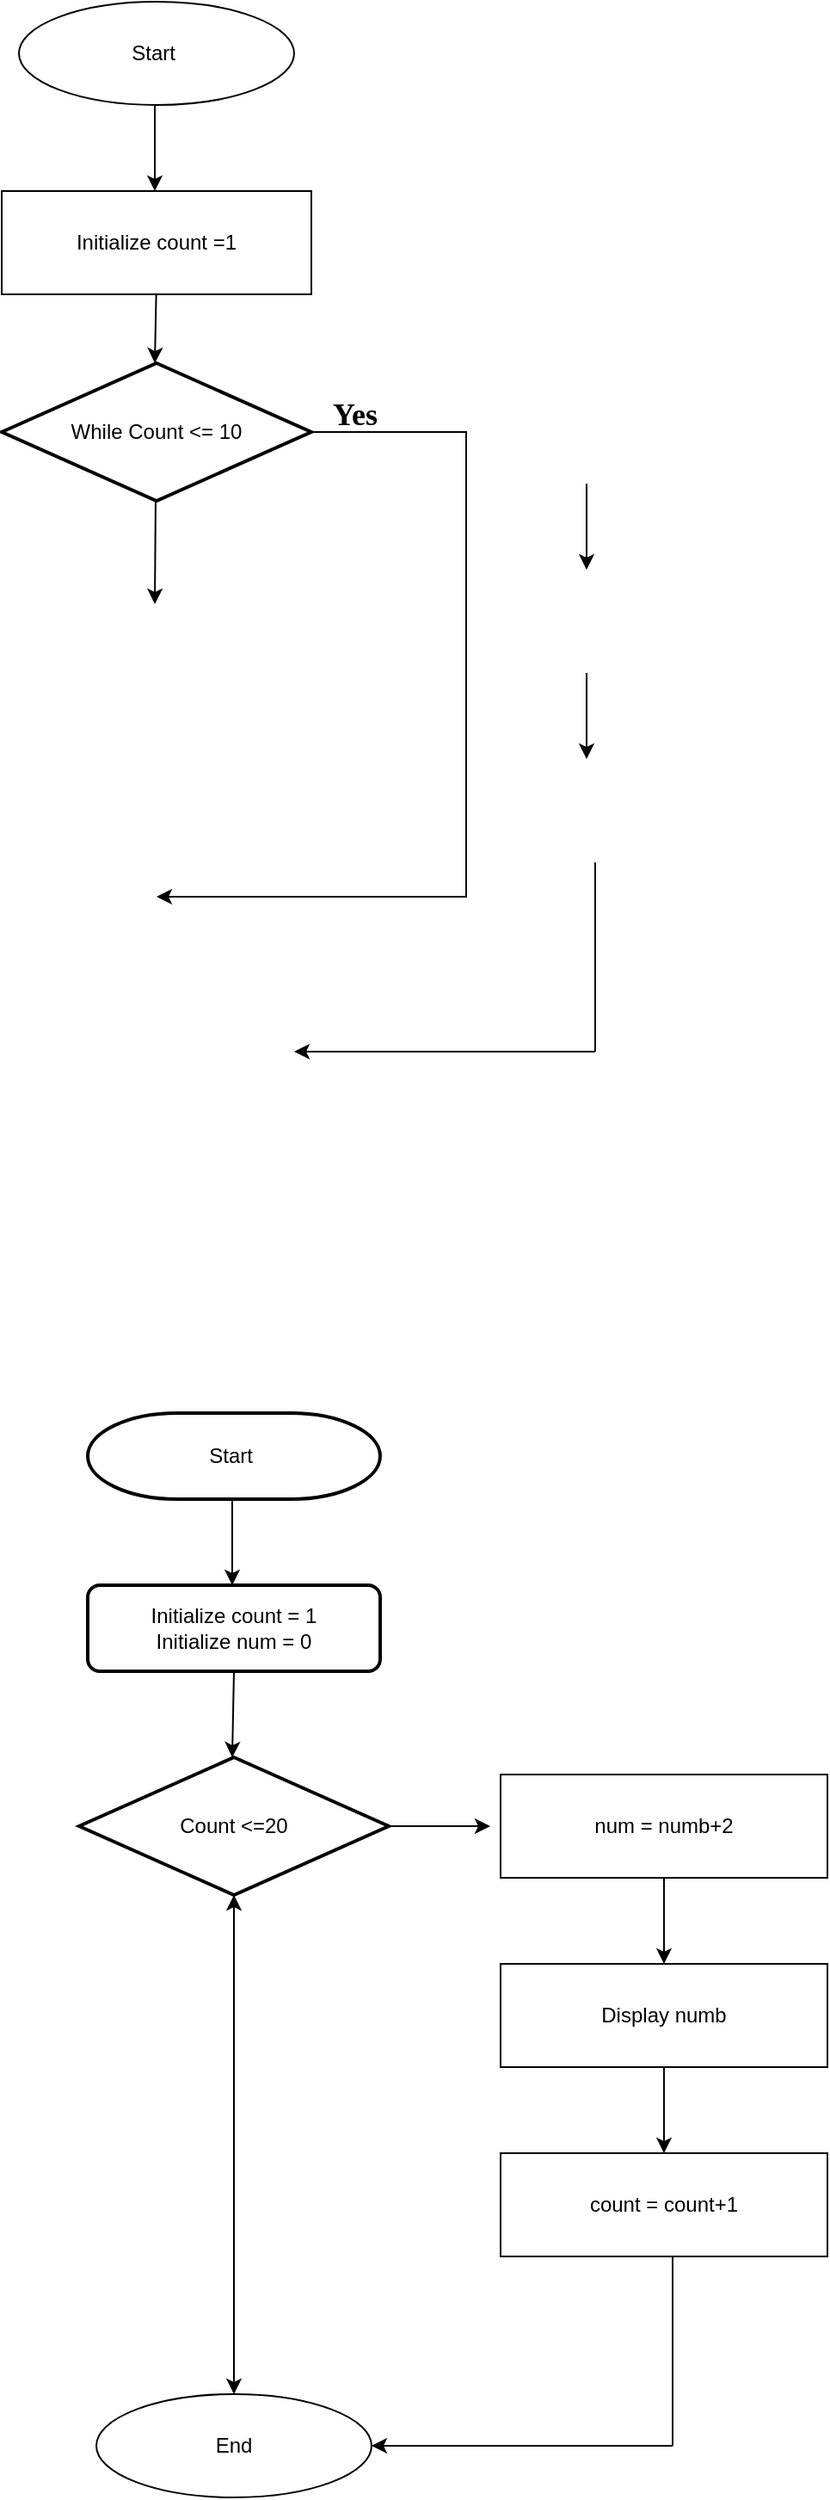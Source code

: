 <mxfile version="26.2.9">
  <diagram name="Page-1" id="qDEPfq7nUCZZFJBucR8H">
    <mxGraphModel dx="1351" dy="1692" grid="1" gridSize="10" guides="1" tooltips="1" connect="1" arrows="1" fold="1" page="1" pageScale="1" pageWidth="850" pageHeight="1100" math="0" shadow="0">
      <root>
        <mxCell id="0" />
        <mxCell id="1" parent="0" />
        <mxCell id="LPHzBaGyfDh75u3msq4r-2" value="Start&amp;nbsp;" style="strokeWidth=2;html=1;shape=mxgraph.flowchart.terminator;whiteSpace=wrap;" vertex="1" parent="1">
          <mxGeometry x="340" width="170" height="50" as="geometry" />
        </mxCell>
        <mxCell id="LPHzBaGyfDh75u3msq4r-3" value="" style="endArrow=classic;html=1;rounded=0;" edge="1" parent="1">
          <mxGeometry width="50" height="50" relative="1" as="geometry">
            <mxPoint x="424" y="50" as="sourcePoint" />
            <mxPoint x="424" y="100" as="targetPoint" />
          </mxGeometry>
        </mxCell>
        <mxCell id="LPHzBaGyfDh75u3msq4r-4" value="Initialize count = 1&lt;div&gt;Initialize num = 0&lt;/div&gt;" style="rounded=1;whiteSpace=wrap;html=1;absoluteArcSize=1;arcSize=14;strokeWidth=2;" vertex="1" parent="1">
          <mxGeometry x="340" y="100" width="170" height="50" as="geometry" />
        </mxCell>
        <mxCell id="LPHzBaGyfDh75u3msq4r-5" value="" style="endArrow=classic;html=1;rounded=0;exitX=0.5;exitY=1;exitDx=0;exitDy=0;" edge="1" parent="1" source="LPHzBaGyfDh75u3msq4r-4">
          <mxGeometry width="50" height="50" relative="1" as="geometry">
            <mxPoint x="424" y="140" as="sourcePoint" />
            <mxPoint x="424" y="200" as="targetPoint" />
          </mxGeometry>
        </mxCell>
        <mxCell id="LPHzBaGyfDh75u3msq4r-7" value="Count &amp;lt;=20" style="strokeWidth=2;html=1;shape=mxgraph.flowchart.decision;whiteSpace=wrap;" vertex="1" parent="1">
          <mxGeometry x="335" y="200" width="180" height="80" as="geometry" />
        </mxCell>
        <mxCell id="LPHzBaGyfDh75u3msq4r-8" value="" style="endArrow=classic;html=1;rounded=0;" edge="1" parent="1">
          <mxGeometry width="50" height="50" relative="1" as="geometry">
            <mxPoint x="514" y="240" as="sourcePoint" />
            <mxPoint x="574" y="240" as="targetPoint" />
          </mxGeometry>
        </mxCell>
        <mxCell id="LPHzBaGyfDh75u3msq4r-20" value="" style="edgeStyle=orthogonalEdgeStyle;rounded=0;orthogonalLoop=1;jettySize=auto;html=1;" edge="1" parent="1" source="LPHzBaGyfDh75u3msq4r-11" target="LPHzBaGyfDh75u3msq4r-12">
          <mxGeometry relative="1" as="geometry" />
        </mxCell>
        <mxCell id="LPHzBaGyfDh75u3msq4r-11" value="num = numb+2" style="rounded=0;whiteSpace=wrap;html=1;" vertex="1" parent="1">
          <mxGeometry x="580" y="210" width="190" height="60" as="geometry" />
        </mxCell>
        <mxCell id="LPHzBaGyfDh75u3msq4r-21" value="" style="edgeStyle=orthogonalEdgeStyle;rounded=0;orthogonalLoop=1;jettySize=auto;html=1;" edge="1" parent="1" source="LPHzBaGyfDh75u3msq4r-12" target="LPHzBaGyfDh75u3msq4r-13">
          <mxGeometry relative="1" as="geometry" />
        </mxCell>
        <mxCell id="LPHzBaGyfDh75u3msq4r-12" value="Display numb" style="rounded=0;whiteSpace=wrap;html=1;" vertex="1" parent="1">
          <mxGeometry x="580" y="320" width="190" height="60" as="geometry" />
        </mxCell>
        <mxCell id="LPHzBaGyfDh75u3msq4r-13" value="count = count+1" style="rounded=0;whiteSpace=wrap;html=1;" vertex="1" parent="1">
          <mxGeometry x="580" y="430" width="190" height="60" as="geometry" />
        </mxCell>
        <mxCell id="LPHzBaGyfDh75u3msq4r-15" value="" style="endArrow=classic;startArrow=classic;html=1;rounded=0;entryX=0.5;entryY=1;entryDx=0;entryDy=0;entryPerimeter=0;" edge="1" parent="1" target="LPHzBaGyfDh75u3msq4r-7">
          <mxGeometry width="50" height="50" relative="1" as="geometry">
            <mxPoint x="425" y="570" as="sourcePoint" />
            <mxPoint x="450" y="340" as="targetPoint" />
          </mxGeometry>
        </mxCell>
        <mxCell id="LPHzBaGyfDh75u3msq4r-16" value="End" style="ellipse;whiteSpace=wrap;html=1;" vertex="1" parent="1">
          <mxGeometry x="345" y="570" width="160" height="60" as="geometry" />
        </mxCell>
        <mxCell id="LPHzBaGyfDh75u3msq4r-23" value="" style="endArrow=classic;html=1;rounded=0;entryX=1;entryY=0.5;entryDx=0;entryDy=0;" edge="1" parent="1" target="LPHzBaGyfDh75u3msq4r-16">
          <mxGeometry width="50" height="50" relative="1" as="geometry">
            <mxPoint x="680" y="600" as="sourcePoint" />
            <mxPoint x="530" y="600" as="targetPoint" />
          </mxGeometry>
        </mxCell>
        <mxCell id="LPHzBaGyfDh75u3msq4r-24" value="" style="endArrow=none;html=1;rounded=0;" edge="1" parent="1">
          <mxGeometry width="50" height="50" relative="1" as="geometry">
            <mxPoint x="680" y="600" as="sourcePoint" />
            <mxPoint x="680" y="490" as="targetPoint" />
          </mxGeometry>
        </mxCell>
        <mxCell id="LPHzBaGyfDh75u3msq4r-25" value="" style="endArrow=classic;html=1;rounded=0;" edge="1" parent="1">
          <mxGeometry width="50" height="50" relative="1" as="geometry">
            <mxPoint x="379" y="-760" as="sourcePoint" />
            <mxPoint x="379" y="-710" as="targetPoint" />
          </mxGeometry>
        </mxCell>
        <mxCell id="LPHzBaGyfDh75u3msq4r-27" value="" style="endArrow=classic;html=1;rounded=0;exitX=0.5;exitY=1;exitDx=0;exitDy=0;" edge="1" parent="1">
          <mxGeometry width="50" height="50" relative="1" as="geometry">
            <mxPoint x="380" y="-660" as="sourcePoint" />
            <mxPoint x="379" y="-610" as="targetPoint" />
          </mxGeometry>
        </mxCell>
        <mxCell id="LPHzBaGyfDh75u3msq4r-28" value="While Count &amp;lt;= 10" style="strokeWidth=2;html=1;shape=mxgraph.flowchart.decision;whiteSpace=wrap;" vertex="1" parent="1">
          <mxGeometry x="290" y="-610" width="180" height="80" as="geometry" />
        </mxCell>
        <mxCell id="LPHzBaGyfDh75u3msq4r-29" value="" style="endArrow=classic;html=1;rounded=0;" edge="1" parent="1">
          <mxGeometry width="50" height="50" relative="1" as="geometry">
            <mxPoint x="469" y="-570" as="sourcePoint" />
            <mxPoint x="380" y="-300" as="targetPoint" />
            <Array as="points">
              <mxPoint x="560" y="-570" />
              <mxPoint x="560" y="-520" />
              <mxPoint x="560" y="-440" />
              <mxPoint x="560" y="-300" />
            </Array>
          </mxGeometry>
        </mxCell>
        <mxCell id="LPHzBaGyfDh75u3msq4r-30" value="" style="edgeStyle=orthogonalEdgeStyle;rounded=0;orthogonalLoop=1;jettySize=auto;html=1;" edge="1" parent="1">
          <mxGeometry relative="1" as="geometry">
            <mxPoint x="630" y="-540" as="sourcePoint" />
            <mxPoint x="630" y="-490" as="targetPoint" />
          </mxGeometry>
        </mxCell>
        <mxCell id="LPHzBaGyfDh75u3msq4r-31" value="" style="edgeStyle=orthogonalEdgeStyle;rounded=0;orthogonalLoop=1;jettySize=auto;html=1;" edge="1" parent="1">
          <mxGeometry relative="1" as="geometry">
            <mxPoint x="630" y="-430" as="sourcePoint" />
            <mxPoint x="630" y="-380" as="targetPoint" />
          </mxGeometry>
        </mxCell>
        <mxCell id="LPHzBaGyfDh75u3msq4r-33" value="" style="endArrow=classic;html=1;rounded=0;entryX=1;entryY=0.5;entryDx=0;entryDy=0;" edge="1" parent="1">
          <mxGeometry width="50" height="50" relative="1" as="geometry">
            <mxPoint x="635" y="-210" as="sourcePoint" />
            <mxPoint x="460" y="-210" as="targetPoint" />
          </mxGeometry>
        </mxCell>
        <mxCell id="LPHzBaGyfDh75u3msq4r-34" value="" style="endArrow=none;html=1;rounded=0;" edge="1" parent="1">
          <mxGeometry width="50" height="50" relative="1" as="geometry">
            <mxPoint x="635" y="-210" as="sourcePoint" />
            <mxPoint x="635" y="-320" as="targetPoint" />
          </mxGeometry>
        </mxCell>
        <mxCell id="LPHzBaGyfDh75u3msq4r-35" value="Start&amp;nbsp;" style="ellipse;whiteSpace=wrap;html=1;" vertex="1" parent="1">
          <mxGeometry x="300" y="-820" width="160" height="60" as="geometry" />
        </mxCell>
        <mxCell id="LPHzBaGyfDh75u3msq4r-37" value="Initialize count =1" style="rounded=0;whiteSpace=wrap;html=1;" vertex="1" parent="1">
          <mxGeometry x="290" y="-710" width="180" height="60" as="geometry" />
        </mxCell>
        <mxCell id="LPHzBaGyfDh75u3msq4r-39" value="&lt;b&gt;&lt;font style=&quot;font-size: 18px;&quot; face=&quot;Times New Roman&quot;&gt;Yes&lt;/font&gt;&lt;/b&gt;" style="text;html=1;align=center;verticalAlign=middle;resizable=0;points=[];autosize=1;strokeColor=none;fillColor=none;" vertex="1" parent="1">
          <mxGeometry x="470" y="-600" width="50" height="40" as="geometry" />
        </mxCell>
        <mxCell id="LPHzBaGyfDh75u3msq4r-40" value="" style="endArrow=classic;html=1;rounded=0;" edge="1" parent="1">
          <mxGeometry width="50" height="50" relative="1" as="geometry">
            <mxPoint x="379.47" y="-530" as="sourcePoint" />
            <mxPoint x="379" y="-470" as="targetPoint" />
          </mxGeometry>
        </mxCell>
      </root>
    </mxGraphModel>
  </diagram>
</mxfile>
